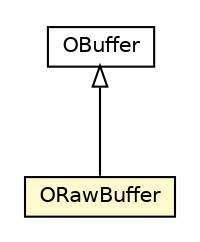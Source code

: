 #!/usr/local/bin/dot
#
# Class diagram 
# Generated by UMLGraph version R5_6-24-gf6e263 (http://www.umlgraph.org/)
#

digraph G {
	edge [fontname="Helvetica",fontsize=10,labelfontname="Helvetica",labelfontsize=10];
	node [fontname="Helvetica",fontsize=10,shape=plaintext];
	nodesep=0.25;
	ranksep=0.5;
	// com.orientechnologies.orient.core.type.OBuffer
	c2939057 [label=<<table title="com.orientechnologies.orient.core.type.OBuffer" border="0" cellborder="1" cellspacing="0" cellpadding="2" port="p" href="../type/OBuffer.html">
		<tr><td><table border="0" cellspacing="0" cellpadding="1">
<tr><td align="center" balign="center"> OBuffer </td></tr>
		</table></td></tr>
		</table>>, URL="../type/OBuffer.html", fontname="Helvetica", fontcolor="black", fontsize=10.0];
	// com.orientechnologies.orient.core.storage.ORawBuffer
	c2939581 [label=<<table title="com.orientechnologies.orient.core.storage.ORawBuffer" border="0" cellborder="1" cellspacing="0" cellpadding="2" port="p" bgcolor="lemonChiffon" href="./ORawBuffer.html">
		<tr><td><table border="0" cellspacing="0" cellpadding="1">
<tr><td align="center" balign="center"> ORawBuffer </td></tr>
		</table></td></tr>
		</table>>, URL="./ORawBuffer.html", fontname="Helvetica", fontcolor="black", fontsize=10.0];
	//com.orientechnologies.orient.core.storage.ORawBuffer extends com.orientechnologies.orient.core.type.OBuffer
	c2939057:p -> c2939581:p [dir=back,arrowtail=empty];
}

